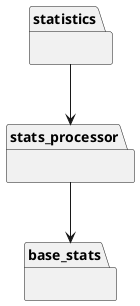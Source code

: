@startuml packages_Statistics
set namespaceSeparator none
package "base_stats" as base_stats {
}
package "statistics" as statistics {
}
package "stats_processor" as stats_processor {
}
statistics --> stats_processor
stats_processor --> base_stats
@enduml
